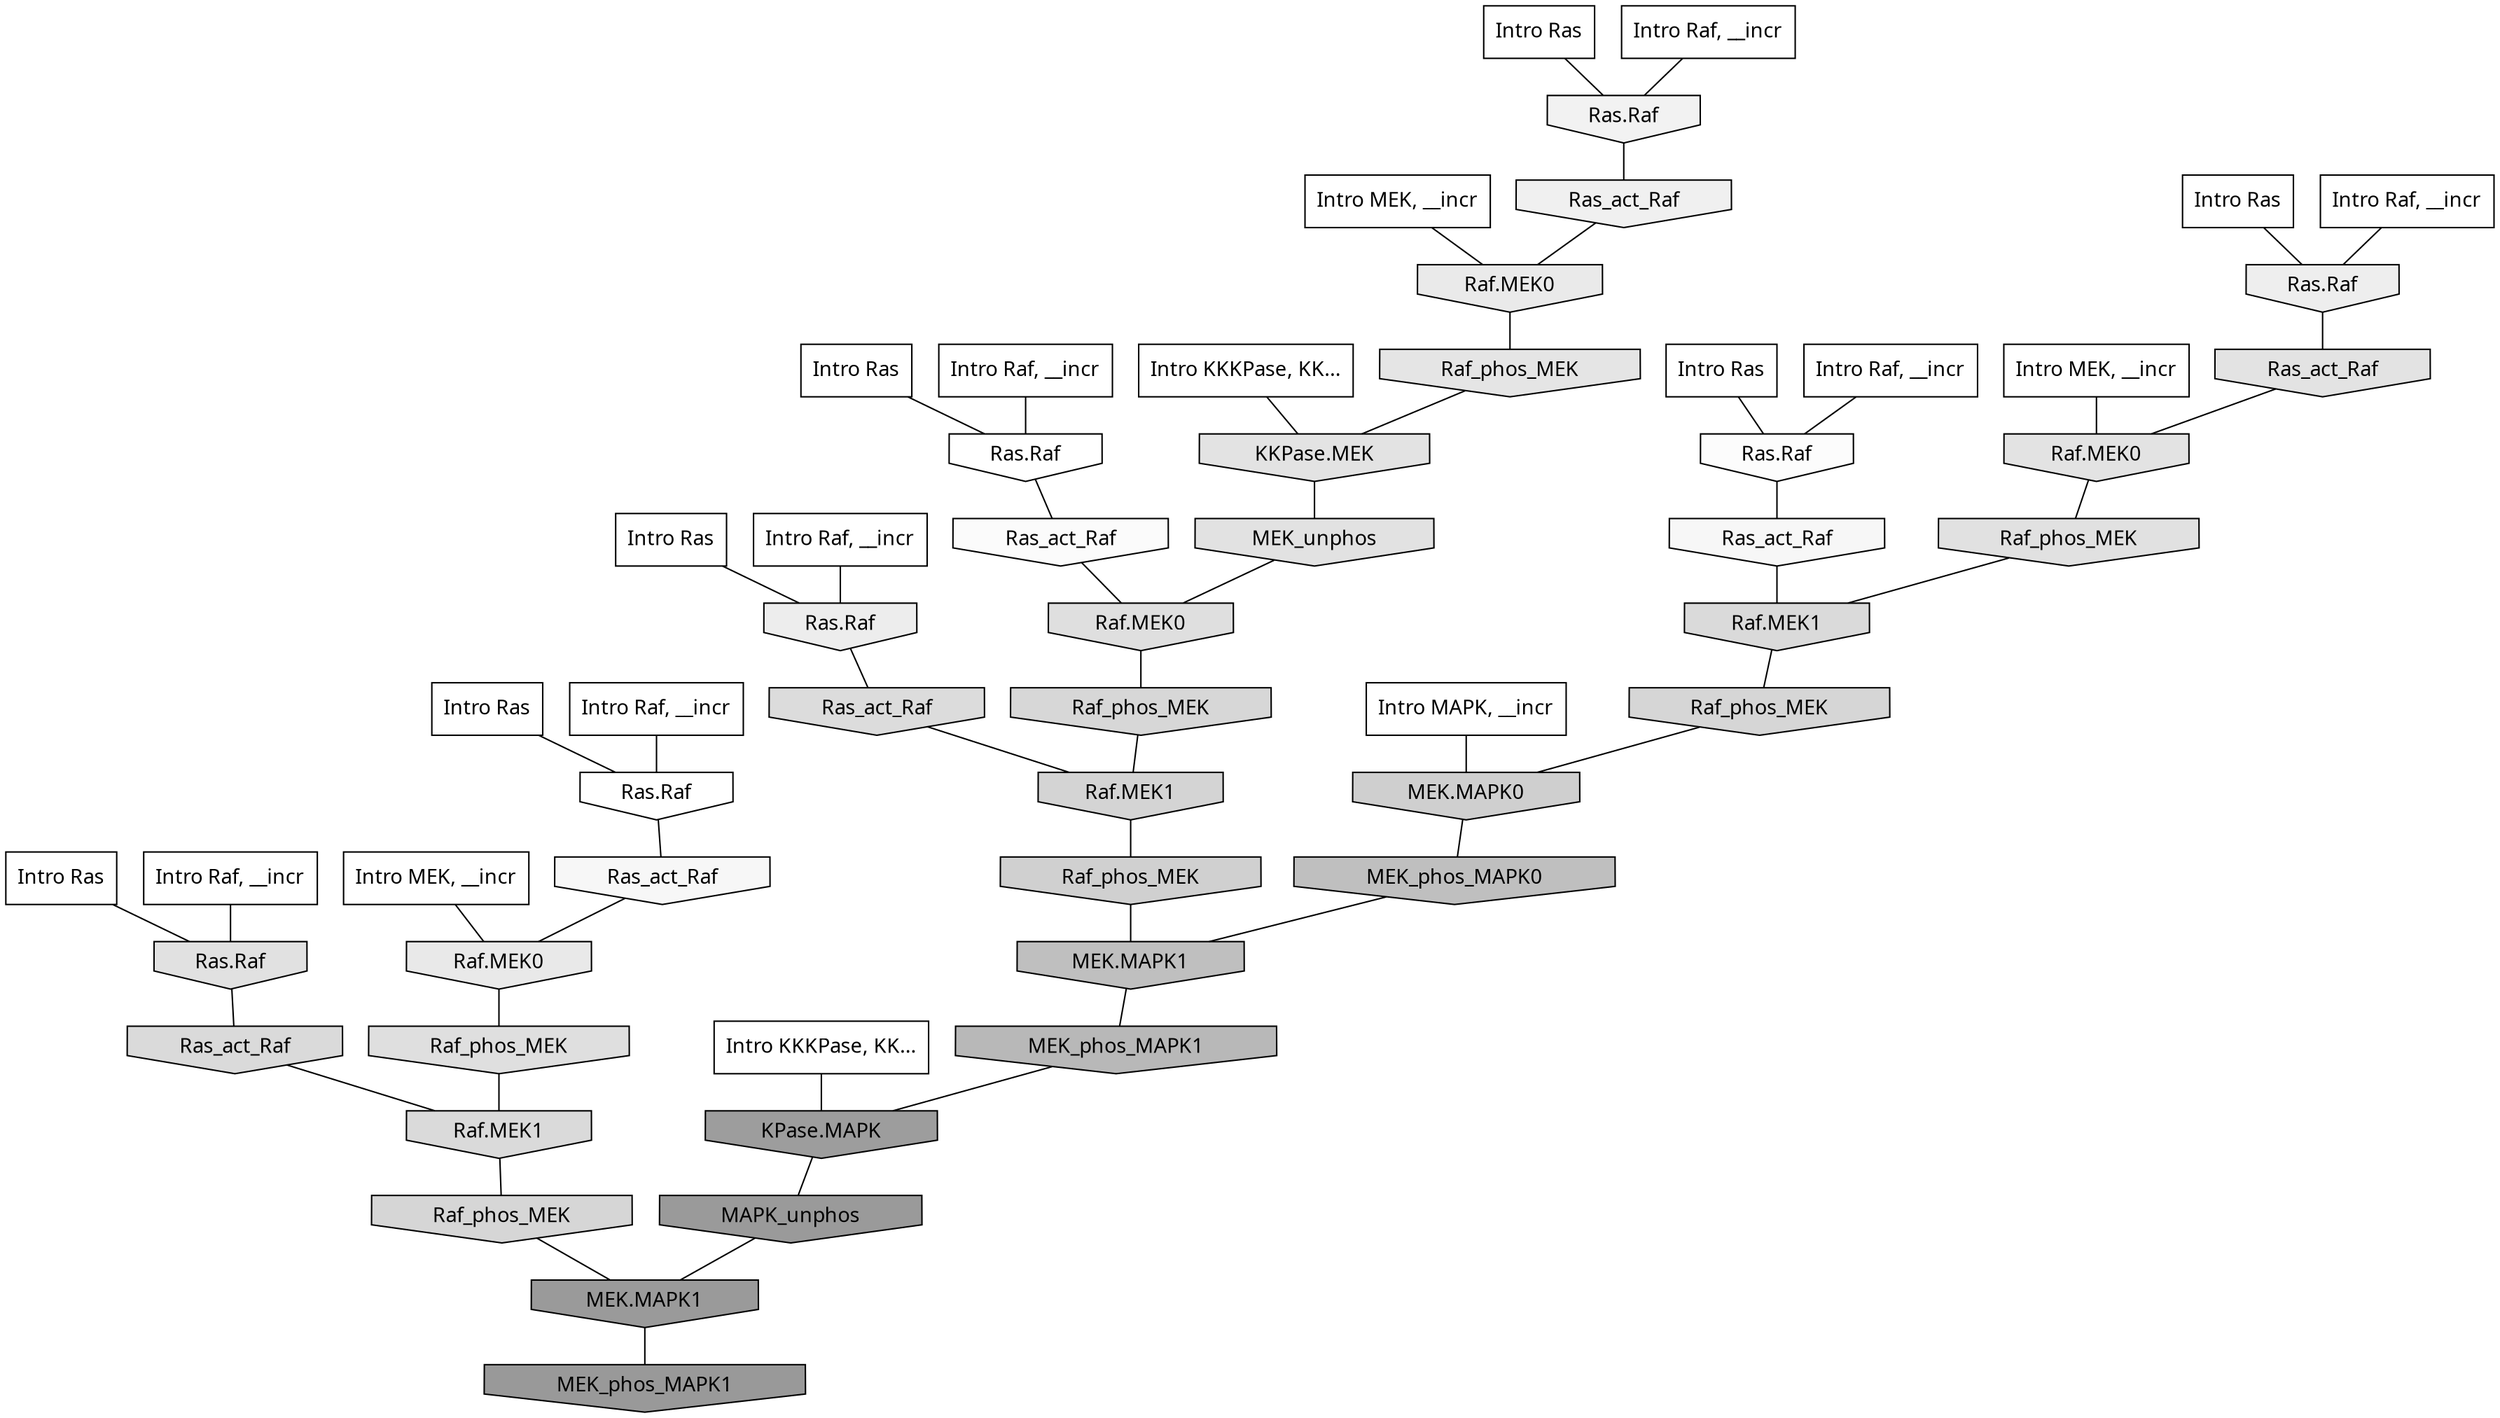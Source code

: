 digraph G{
  rankdir="TB";
  ranksep=0.30;
  node [fontname="CMU Serif"];
  edge [fontname="CMU Serif"];
  
  16 [label="Intro Ras", shape=rectangle, style=filled, fillcolor="0.000 0.000 1.000"]
  
  26 [label="Intro Ras", shape=rectangle, style=filled, fillcolor="0.000 0.000 1.000"]
  
  62 [label="Intro Ras", shape=rectangle, style=filled, fillcolor="0.000 0.000 1.000"]
  
  64 [label="Intro Ras", shape=rectangle, style=filled, fillcolor="0.000 0.000 1.000"]
  
  77 [label="Intro Ras", shape=rectangle, style=filled, fillcolor="0.000 0.000 1.000"]
  
  79 [label="Intro Ras", shape=rectangle, style=filled, fillcolor="0.000 0.000 1.000"]
  
  90 [label="Intro Ras", shape=rectangle, style=filled, fillcolor="0.000 0.000 1.000"]
  
  206 [label="Intro Raf, __incr", shape=rectangle, style=filled, fillcolor="0.000 0.000 1.000"]
  
  495 [label="Intro Raf, __incr", shape=rectangle, style=filled, fillcolor="0.000 0.000 1.000"]
  
  505 [label="Intro Raf, __incr", shape=rectangle, style=filled, fillcolor="0.000 0.000 1.000"]
  
  923 [label="Intro Raf, __incr", shape=rectangle, style=filled, fillcolor="0.000 0.000 1.000"]
  
  966 [label="Intro Raf, __incr", shape=rectangle, style=filled, fillcolor="0.000 0.000 1.000"]
  
  1010 [label="Intro Raf, __incr", shape=rectangle, style=filled, fillcolor="0.000 0.000 1.000"]
  
  1030 [label="Intro Raf, __incr", shape=rectangle, style=filled, fillcolor="0.000 0.000 1.000"]
  
  1576 [label="Intro MEK, __incr", shape=rectangle, style=filled, fillcolor="0.000 0.000 1.000"]
  
  1580 [label="Intro MEK, __incr", shape=rectangle, style=filled, fillcolor="0.000 0.000 1.000"]
  
  1854 [label="Intro MEK, __incr", shape=rectangle, style=filled, fillcolor="0.000 0.000 1.000"]
  
  3065 [label="Intro MAPK, __incr", shape=rectangle, style=filled, fillcolor="0.000 0.000 1.000"]
  
  3107 [label="Intro KKKPase, KK...", shape=rectangle, style=filled, fillcolor="0.000 0.000 1.000"]
  
  3182 [label="Intro KKKPase, KK...", shape=rectangle, style=filled, fillcolor="0.000 0.000 1.000"]
  
  3245 [label="Ras.Raf", shape=invhouse, style=filled, fillcolor="0.000 0.000 1.000"]
  
  3296 [label="Ras.Raf", shape=invhouse, style=filled, fillcolor="0.000 0.000 1.000"]
  
  3434 [label="Ras.Raf", shape=invhouse, style=filled, fillcolor="0.000 0.000 0.988"]
  
  3524 [label="Ras_act_Raf", shape=invhouse, style=filled, fillcolor="0.000 0.000 0.982"]
  
  3826 [label="Ras_act_Raf", shape=invhouse, style=filled, fillcolor="0.000 0.000 0.966"]
  
  3836 [label="Ras_act_Raf", shape=invhouse, style=filled, fillcolor="0.000 0.000 0.966"]
  
  4384 [label="Ras.Raf", shape=invhouse, style=filled, fillcolor="0.000 0.000 0.946"]
  
  4532 [label="Ras_act_Raf", shape=invhouse, style=filled, fillcolor="0.000 0.000 0.940"]
  
  4766 [label="Ras.Raf", shape=invhouse, style=filled, fillcolor="0.000 0.000 0.932"]
  
  4927 [label="Ras.Raf", shape=invhouse, style=filled, fillcolor="0.000 0.000 0.927"]
  
  5327 [label="Raf.MEK0", shape=invhouse, style=filled, fillcolor="0.000 0.000 0.915"]
  
  5443 [label="Raf.MEK0", shape=invhouse, style=filled, fillcolor="0.000 0.000 0.911"]
  
  5918 [label="Raf_phos_MEK", shape=invhouse, style=filled, fillcolor="0.000 0.000 0.897"]
  
  6203 [label="KKPase.MEK", shape=invhouse, style=filled, fillcolor="0.000 0.000 0.889"]
  
  6255 [label="Ras_act_Raf", shape=invhouse, style=filled, fillcolor="0.000 0.000 0.888"]
  
  6258 [label="Raf.MEK0", shape=invhouse, style=filled, fillcolor="0.000 0.000 0.888"]
  
  6404 [label="MEK_unphos", shape=invhouse, style=filled, fillcolor="0.000 0.000 0.884"]
  
  6574 [label="Ras.Raf", shape=invhouse, style=filled, fillcolor="0.000 0.000 0.881"]
  
  6657 [label="Raf_phos_MEK", shape=invhouse, style=filled, fillcolor="0.000 0.000 0.879"]
  
  6864 [label="Raf.MEK0", shape=invhouse, style=filled, fillcolor="0.000 0.000 0.875"]
  
  6987 [label="Raf_phos_MEK", shape=invhouse, style=filled, fillcolor="0.000 0.000 0.872"]
  
  7536 [label="Ras_act_Raf", shape=invhouse, style=filled, fillcolor="0.000 0.000 0.863"]
  
  8044 [label="Raf.MEK1", shape=invhouse, style=filled, fillcolor="0.000 0.000 0.854"]
  
  8229 [label="Ras_act_Raf", shape=invhouse, style=filled, fillcolor="0.000 0.000 0.852"]
  
  8239 [label="Raf.MEK1", shape=invhouse, style=filled, fillcolor="0.000 0.000 0.852"]
  
  8757 [label="Raf_phos_MEK", shape=invhouse, style=filled, fillcolor="0.000 0.000 0.843"]
  
  8972 [label="Raf_phos_MEK", shape=invhouse, style=filled, fillcolor="0.000 0.000 0.839"]
  
  9088 [label="Raf_phos_MEK", shape=invhouse, style=filled, fillcolor="0.000 0.000 0.837"]
  
  9692 [label="Raf.MEK1", shape=invhouse, style=filled, fillcolor="0.000 0.000 0.831"]
  
  11081 [label="Raf_phos_MEK", shape=invhouse, style=filled, fillcolor="0.000 0.000 0.815"]
  
  11532 [label="MEK.MAPK0", shape=invhouse, style=filled, fillcolor="0.000 0.000 0.810"]
  
  17602 [label="MEK_phos_MAPK0", shape=invhouse, style=filled, fillcolor="0.000 0.000 0.748"]
  
  17606 [label="MEK.MAPK1", shape=invhouse, style=filled, fillcolor="0.000 0.000 0.748"]
  
  18858 [label="MEK_phos_MAPK1", shape=invhouse, style=filled, fillcolor="0.000 0.000 0.720"]
  
  22111 [label="KPase.MAPK", shape=invhouse, style=filled, fillcolor="0.000 0.000 0.617"]
  
  22524 [label="MAPK_unphos", shape=invhouse, style=filled, fillcolor="0.000 0.000 0.602"]
  
  22528 [label="MEK.MAPK1", shape=invhouse, style=filled, fillcolor="0.000 0.000 0.602"]
  
  22573 [label="MEK_phos_MAPK1", shape=invhouse, style=filled, fillcolor="0.000 0.000 0.600"]
  
  
  22528 -> 22573 [dir=none, color="0.000 0.000 0.000"] 
  22524 -> 22528 [dir=none, color="0.000 0.000 0.000"] 
  22111 -> 22524 [dir=none, color="0.000 0.000 0.000"] 
  18858 -> 22111 [dir=none, color="0.000 0.000 0.000"] 
  17606 -> 18858 [dir=none, color="0.000 0.000 0.000"] 
  17602 -> 17606 [dir=none, color="0.000 0.000 0.000"] 
  11532 -> 17602 [dir=none, color="0.000 0.000 0.000"] 
  11081 -> 17606 [dir=none, color="0.000 0.000 0.000"] 
  9692 -> 11081 [dir=none, color="0.000 0.000 0.000"] 
  9088 -> 11532 [dir=none, color="0.000 0.000 0.000"] 
  8972 -> 22528 [dir=none, color="0.000 0.000 0.000"] 
  8757 -> 9692 [dir=none, color="0.000 0.000 0.000"] 
  8239 -> 8972 [dir=none, color="0.000 0.000 0.000"] 
  8229 -> 8239 [dir=none, color="0.000 0.000 0.000"] 
  8044 -> 9088 [dir=none, color="0.000 0.000 0.000"] 
  7536 -> 9692 [dir=none, color="0.000 0.000 0.000"] 
  6987 -> 8239 [dir=none, color="0.000 0.000 0.000"] 
  6864 -> 8757 [dir=none, color="0.000 0.000 0.000"] 
  6657 -> 8044 [dir=none, color="0.000 0.000 0.000"] 
  6574 -> 8229 [dir=none, color="0.000 0.000 0.000"] 
  6404 -> 6864 [dir=none, color="0.000 0.000 0.000"] 
  6258 -> 6657 [dir=none, color="0.000 0.000 0.000"] 
  6255 -> 6258 [dir=none, color="0.000 0.000 0.000"] 
  6203 -> 6404 [dir=none, color="0.000 0.000 0.000"] 
  5918 -> 6203 [dir=none, color="0.000 0.000 0.000"] 
  5443 -> 6987 [dir=none, color="0.000 0.000 0.000"] 
  5327 -> 5918 [dir=none, color="0.000 0.000 0.000"] 
  4927 -> 7536 [dir=none, color="0.000 0.000 0.000"] 
  4766 -> 6255 [dir=none, color="0.000 0.000 0.000"] 
  4532 -> 5327 [dir=none, color="0.000 0.000 0.000"] 
  4384 -> 4532 [dir=none, color="0.000 0.000 0.000"] 
  3836 -> 8044 [dir=none, color="0.000 0.000 0.000"] 
  3826 -> 5443 [dir=none, color="0.000 0.000 0.000"] 
  3524 -> 6864 [dir=none, color="0.000 0.000 0.000"] 
  3434 -> 3836 [dir=none, color="0.000 0.000 0.000"] 
  3296 -> 3826 [dir=none, color="0.000 0.000 0.000"] 
  3245 -> 3524 [dir=none, color="0.000 0.000 0.000"] 
  3182 -> 6203 [dir=none, color="0.000 0.000 0.000"] 
  3107 -> 22111 [dir=none, color="0.000 0.000 0.000"] 
  3065 -> 11532 [dir=none, color="0.000 0.000 0.000"] 
  1854 -> 6258 [dir=none, color="0.000 0.000 0.000"] 
  1580 -> 5327 [dir=none, color="0.000 0.000 0.000"] 
  1576 -> 5443 [dir=none, color="0.000 0.000 0.000"] 
  1030 -> 4927 [dir=none, color="0.000 0.000 0.000"] 
  1010 -> 6574 [dir=none, color="0.000 0.000 0.000"] 
  966 -> 4766 [dir=none, color="0.000 0.000 0.000"] 
  923 -> 4384 [dir=none, color="0.000 0.000 0.000"] 
  505 -> 3296 [dir=none, color="0.000 0.000 0.000"] 
  495 -> 3245 [dir=none, color="0.000 0.000 0.000"] 
  206 -> 3434 [dir=none, color="0.000 0.000 0.000"] 
  90 -> 4766 [dir=none, color="0.000 0.000 0.000"] 
  79 -> 3296 [dir=none, color="0.000 0.000 0.000"] 
  77 -> 4927 [dir=none, color="0.000 0.000 0.000"] 
  64 -> 4384 [dir=none, color="0.000 0.000 0.000"] 
  62 -> 3245 [dir=none, color="0.000 0.000 0.000"] 
  26 -> 3434 [dir=none, color="0.000 0.000 0.000"] 
  16 -> 6574 [dir=none, color="0.000 0.000 0.000"] 
  
  }
